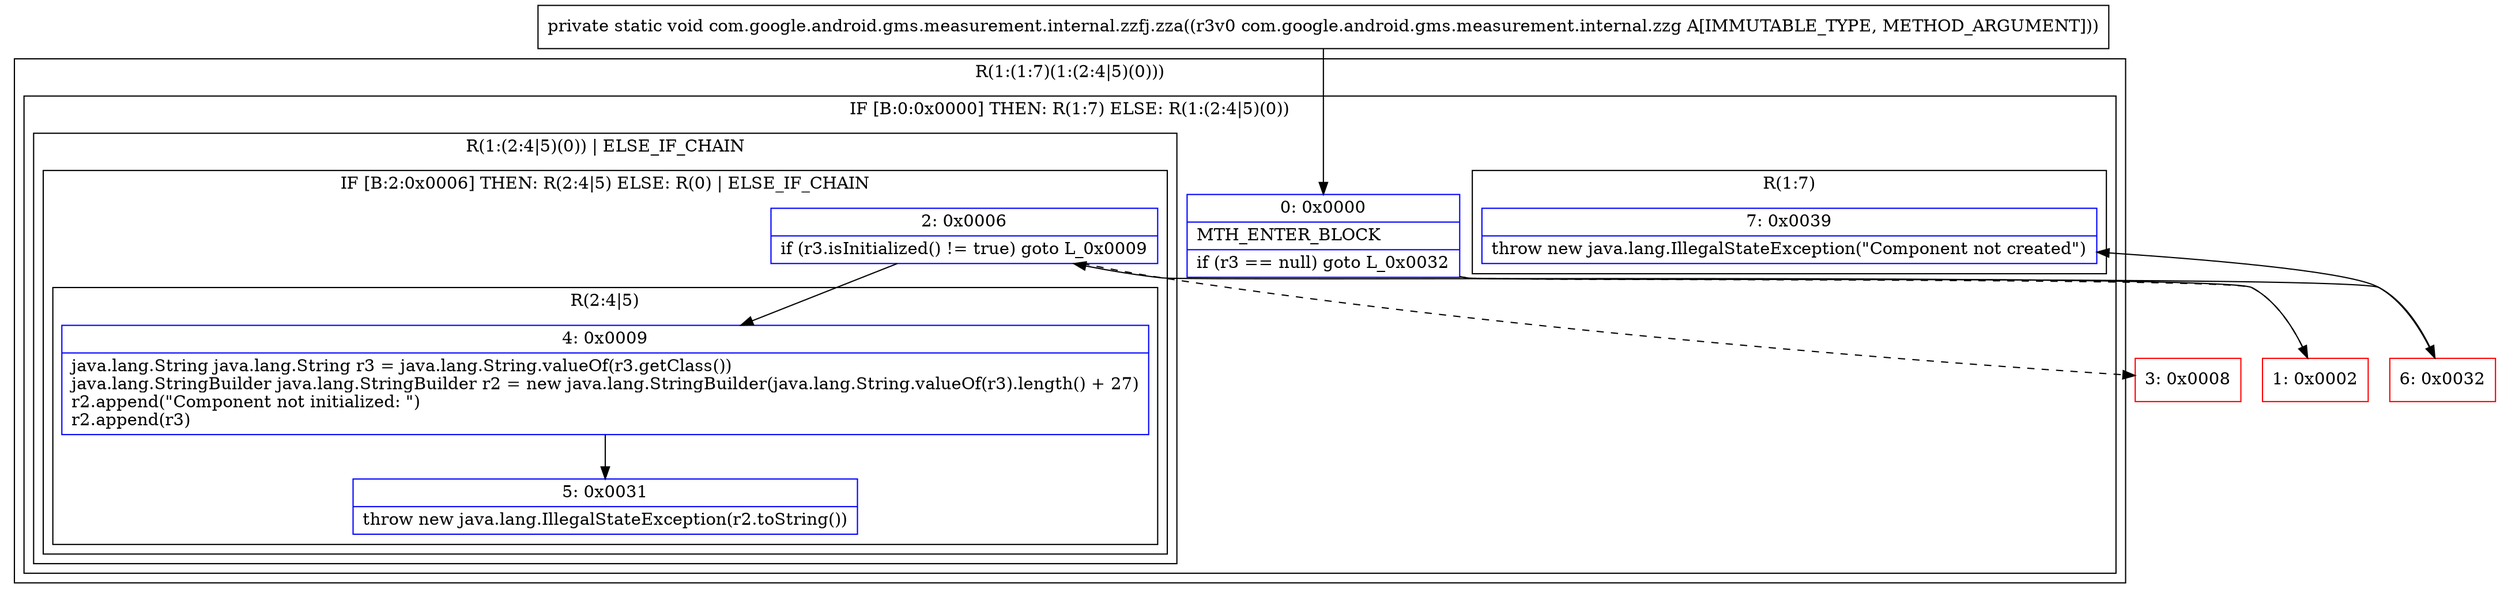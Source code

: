 digraph "CFG forcom.google.android.gms.measurement.internal.zzfj.zza(Lcom\/google\/android\/gms\/measurement\/internal\/zzg;)V" {
subgraph cluster_Region_671048546 {
label = "R(1:(1:7)(1:(2:4|5)(0)))";
node [shape=record,color=blue];
subgraph cluster_IfRegion_658241289 {
label = "IF [B:0:0x0000] THEN: R(1:7) ELSE: R(1:(2:4|5)(0))";
node [shape=record,color=blue];
Node_0 [shape=record,label="{0\:\ 0x0000|MTH_ENTER_BLOCK\l|if (r3 == null) goto L_0x0032\l}"];
subgraph cluster_Region_57544690 {
label = "R(1:7)";
node [shape=record,color=blue];
Node_7 [shape=record,label="{7\:\ 0x0039|throw new java.lang.IllegalStateException(\"Component not created\")\l}"];
}
subgraph cluster_Region_1974859362 {
label = "R(1:(2:4|5)(0)) | ELSE_IF_CHAIN\l";
node [shape=record,color=blue];
subgraph cluster_IfRegion_697135045 {
label = "IF [B:2:0x0006] THEN: R(2:4|5) ELSE: R(0) | ELSE_IF_CHAIN\l";
node [shape=record,color=blue];
Node_2 [shape=record,label="{2\:\ 0x0006|if (r3.isInitialized() != true) goto L_0x0009\l}"];
subgraph cluster_Region_1321258921 {
label = "R(2:4|5)";
node [shape=record,color=blue];
Node_4 [shape=record,label="{4\:\ 0x0009|java.lang.String java.lang.String r3 = java.lang.String.valueOf(r3.getClass())\ljava.lang.StringBuilder java.lang.StringBuilder r2 = new java.lang.StringBuilder(java.lang.String.valueOf(r3).length() + 27)\lr2.append(\"Component not initialized: \")\lr2.append(r3)\l}"];
Node_5 [shape=record,label="{5\:\ 0x0031|throw new java.lang.IllegalStateException(r2.toString())\l}"];
}
subgraph cluster_Region_1366705730 {
label = "R(0)";
node [shape=record,color=blue];
}
}
}
}
}
Node_1 [shape=record,color=red,label="{1\:\ 0x0002}"];
Node_3 [shape=record,color=red,label="{3\:\ 0x0008}"];
Node_6 [shape=record,color=red,label="{6\:\ 0x0032}"];
MethodNode[shape=record,label="{private static void com.google.android.gms.measurement.internal.zzfj.zza((r3v0 com.google.android.gms.measurement.internal.zzg A[IMMUTABLE_TYPE, METHOD_ARGUMENT])) }"];
MethodNode -> Node_0;
Node_0 -> Node_1[style=dashed];
Node_0 -> Node_6;
Node_2 -> Node_3[style=dashed];
Node_2 -> Node_4;
Node_4 -> Node_5;
Node_1 -> Node_2;
Node_6 -> Node_7;
}

